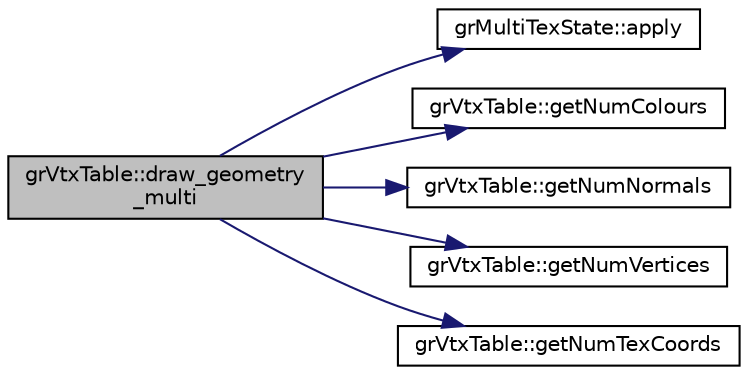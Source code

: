 digraph "grVtxTable::draw_geometry_multi"
{
  edge [fontname="Helvetica",fontsize="10",labelfontname="Helvetica",labelfontsize="10"];
  node [fontname="Helvetica",fontsize="10",shape=record];
  rankdir="LR";
  Node1 [label="grVtxTable::draw_geometry\l_multi",height=0.2,width=0.4,color="black", fillcolor="grey75", style="filled", fontcolor="black"];
  Node1 -> Node2 [color="midnightblue",fontsize="10",style="solid",fontname="Helvetica"];
  Node2 [label="grMultiTexState::apply",height=0.2,width=0.4,color="black", fillcolor="white", style="filled",URL="$classgr_multi_tex_state.html#a69490e24c38d1edba7bf817d7b6eb4c5"];
  Node1 -> Node3 [color="midnightblue",fontsize="10",style="solid",fontname="Helvetica"];
  Node3 [label="grVtxTable::getNumColours",height=0.2,width=0.4,color="black", fillcolor="white", style="filled",URL="$classgr_vtx_table.html#a9f13f22d779175d48ee28a1dd0779177"];
  Node1 -> Node4 [color="midnightblue",fontsize="10",style="solid",fontname="Helvetica"];
  Node4 [label="grVtxTable::getNumNormals",height=0.2,width=0.4,color="black", fillcolor="white", style="filled",URL="$classgr_vtx_table.html#a40ae8db76faf316c4513909de77d9278"];
  Node1 -> Node5 [color="midnightblue",fontsize="10",style="solid",fontname="Helvetica"];
  Node5 [label="grVtxTable::getNumVertices",height=0.2,width=0.4,color="black", fillcolor="white", style="filled",URL="$classgr_vtx_table.html#a1769109c10f41aeaa178fa1b05ca1315"];
  Node1 -> Node6 [color="midnightblue",fontsize="10",style="solid",fontname="Helvetica"];
  Node6 [label="grVtxTable::getNumTexCoords",height=0.2,width=0.4,color="black", fillcolor="white", style="filled",URL="$classgr_vtx_table.html#a660141ee86f66ae7c369984647b2ff7e"];
}
